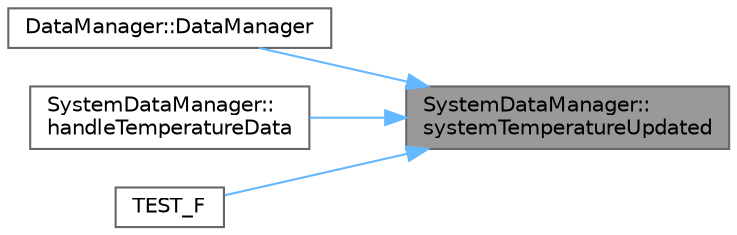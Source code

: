 digraph "SystemDataManager::systemTemperatureUpdated"
{
 // LATEX_PDF_SIZE
  bgcolor="transparent";
  edge [fontname=Helvetica,fontsize=10,labelfontname=Helvetica,labelfontsize=10];
  node [fontname=Helvetica,fontsize=10,shape=box,height=0.2,width=0.4];
  rankdir="RL";
  Node1 [id="Node000001",label="SystemDataManager::\lsystemTemperatureUpdated",height=0.2,width=0.4,color="gray40", fillcolor="grey60", style="filled", fontcolor="black",tooltip=" "];
  Node1 -> Node2 [id="edge1_Node000001_Node000002",dir="back",color="steelblue1",style="solid",tooltip=" "];
  Node2 [id="Node000002",label="DataManager::DataManager",height=0.2,width=0.4,color="grey40", fillcolor="white", style="filled",URL="$classDataManager.html#affb37dc13db06ecf6853c9fa25e5ed7a",tooltip=" "];
  Node1 -> Node3 [id="edge2_Node000001_Node000003",dir="back",color="steelblue1",style="solid",tooltip=" "];
  Node3 [id="Node000003",label="SystemDataManager::\lhandleTemperatureData",height=0.2,width=0.4,color="grey40", fillcolor="white", style="filled",URL="$classSystemDataManager.html#a753ebaa1e5803cd19b645c5559d21936",tooltip=" "];
  Node1 -> Node4 [id="edge3_Node000001_Node000004",dir="back",color="steelblue1",style="solid",tooltip=" "];
  Node4 [id="Node000004",label="TEST_F",height=0.2,width=0.4,color="grey40", fillcolor="white", style="filled",URL="$test__SystemDataManager_8cpp.html#ad02d0f3bcc8ef73862735c15c6c59beb",tooltip=" "];
}
